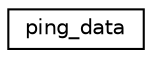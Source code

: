 digraph "Graphical Class Hierarchy"
{
  edge [fontname="Helvetica",fontsize="10",labelfontname="Helvetica",labelfontsize="10"];
  node [fontname="Helvetica",fontsize="10",shape=record];
  rankdir="LR";
  Node1 [label="ping_data",height=0.2,width=0.4,color="black", fillcolor="white", style="filled",URL="$structping__data.html"];
}
